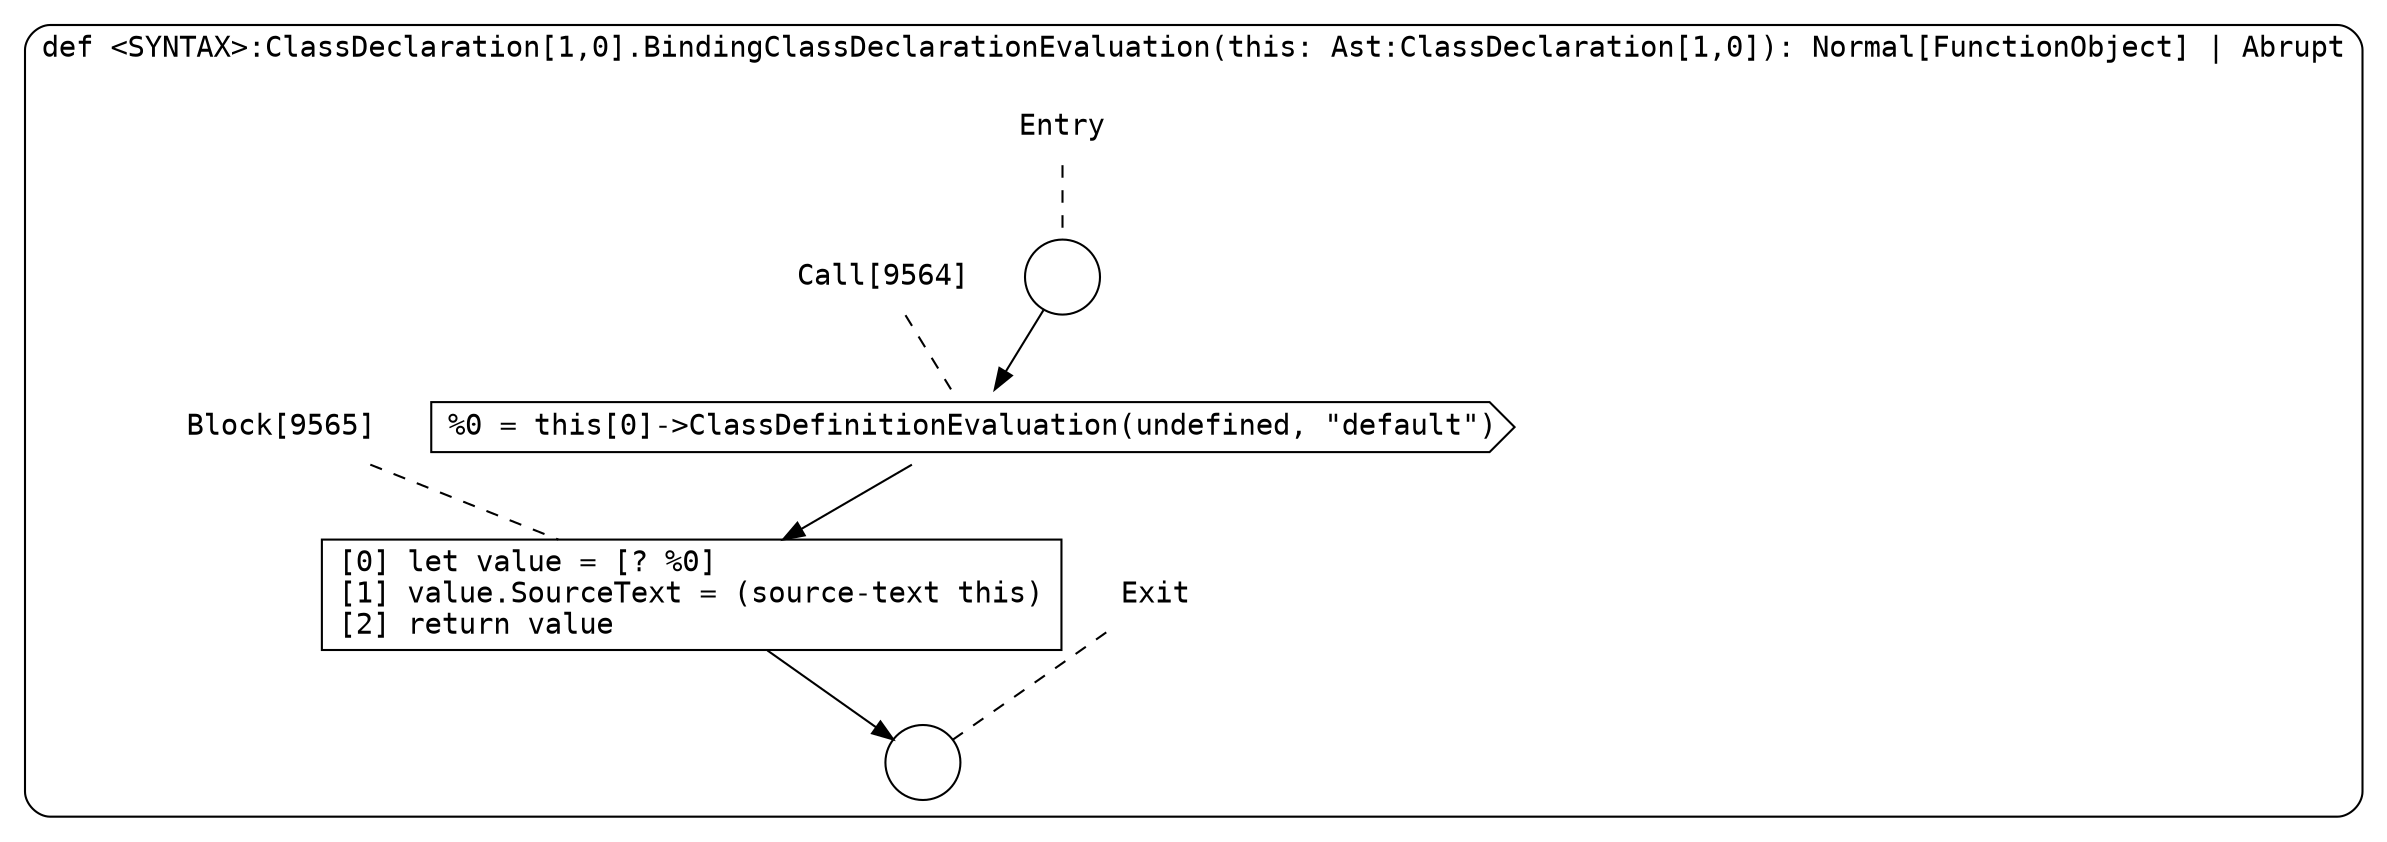 digraph {
  graph [fontname = "Consolas"]
  node [fontname = "Consolas"]
  edge [fontname = "Consolas"]
  subgraph cluster1698 {
    label = "def <SYNTAX>:ClassDeclaration[1,0].BindingClassDeclarationEvaluation(this: Ast:ClassDeclaration[1,0]): Normal[FunctionObject] | Abrupt"
    style = rounded
    cluster1698_entry_name [shape=none, label=<<font color="black">Entry</font>>]
    cluster1698_entry_name -> cluster1698_entry [arrowhead=none, color="black", style=dashed]
    cluster1698_entry [shape=circle label=" " color="black" fillcolor="white" style=filled]
    cluster1698_entry -> node9564 [color="black"]
    cluster1698_exit_name [shape=none, label=<<font color="black">Exit</font>>]
    cluster1698_exit_name -> cluster1698_exit [arrowhead=none, color="black", style=dashed]
    cluster1698_exit [shape=circle label=" " color="black" fillcolor="white" style=filled]
    node9564_name [shape=none, label=<<font color="black">Call[9564]</font>>]
    node9564_name -> node9564 [arrowhead=none, color="black", style=dashed]
    node9564 [shape=cds, label=<<font color="black">%0 = this[0]-&gt;ClassDefinitionEvaluation(undefined, &quot;default&quot;)</font>> color="black" fillcolor="white", style=filled]
    node9564 -> node9565 [color="black"]
    node9565_name [shape=none, label=<<font color="black">Block[9565]</font>>]
    node9565_name -> node9565 [arrowhead=none, color="black", style=dashed]
    node9565 [shape=box, label=<<font color="black">[0] let value = [? %0]<BR ALIGN="LEFT"/>[1] value.SourceText = (source-text this)<BR ALIGN="LEFT"/>[2] return value<BR ALIGN="LEFT"/></font>> color="black" fillcolor="white", style=filled]
    node9565 -> cluster1698_exit [color="black"]
  }
}